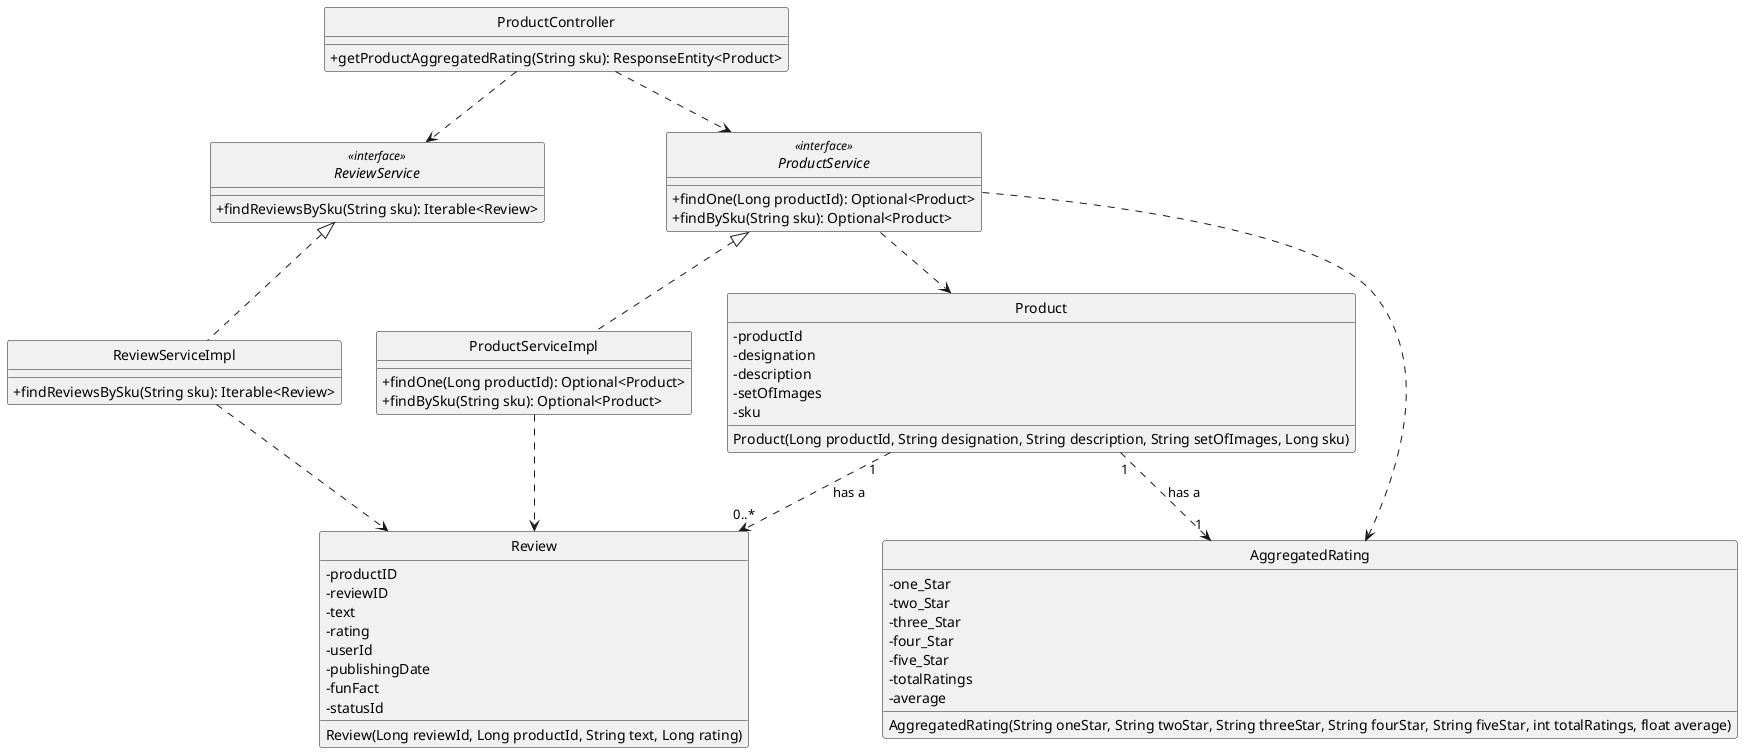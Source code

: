 @startuml
'https://plantuml.com/class-diagram

hide circle
skinparam classAttributeIconSize 0


class ProductController {
    +getProductAggregatedRating(String sku): ResponseEntity<Product>
}

interface ProductService <<interface>> {
    +findOne(Long productId): Optional<Product>
    +findBySku(String sku): Optional<Product>
}

class ProductServiceImpl{
    +findOne(Long productId): Optional<Product>
    +findBySku(String sku): Optional<Product>
}

interface ReviewService <<interface>> {
    +findReviewsBySku(String sku): Iterable<Review>
}

class ReviewServiceImpl{
    +findReviewsBySku(String sku): Iterable<Review>
}

class Review {
    - productID
    - reviewID
    - text
    - rating
    - userId
    - publishingDate
    - funFact
    - statusId
    Review(Long reviewId, Long productId, String text, Long rating)
}

class Product {
    - productId
    - designation
    - description
    - setOfImages
    - sku
    Product(Long productId, String designation, String description, String setOfImages, Long sku)
}

class AggregatedRating {
    - one_Star
    - two_Star
    - three_Star
    - four_Star
    - five_Star
    - totalRatings
    - average
    AggregatedRating(String oneStar, String twoStar, String threeStar, String fourStar, String fiveStar, int totalRatings, float average)
}

ProductController ..> ProductService
ProductController ..> ReviewService
ProductServiceImpl ..> Review
ReviewServiceImpl ..> Review
ProductService ..> Product
ProductService ..> AggregatedRating
Product "1" ..> "0..*" Review: has a
Product "1" ..> "1" AggregatedRating: has a

ProductServiceImpl .up.|> ProductService
ReviewServiceImpl .up.|> ReviewService


@enduml
